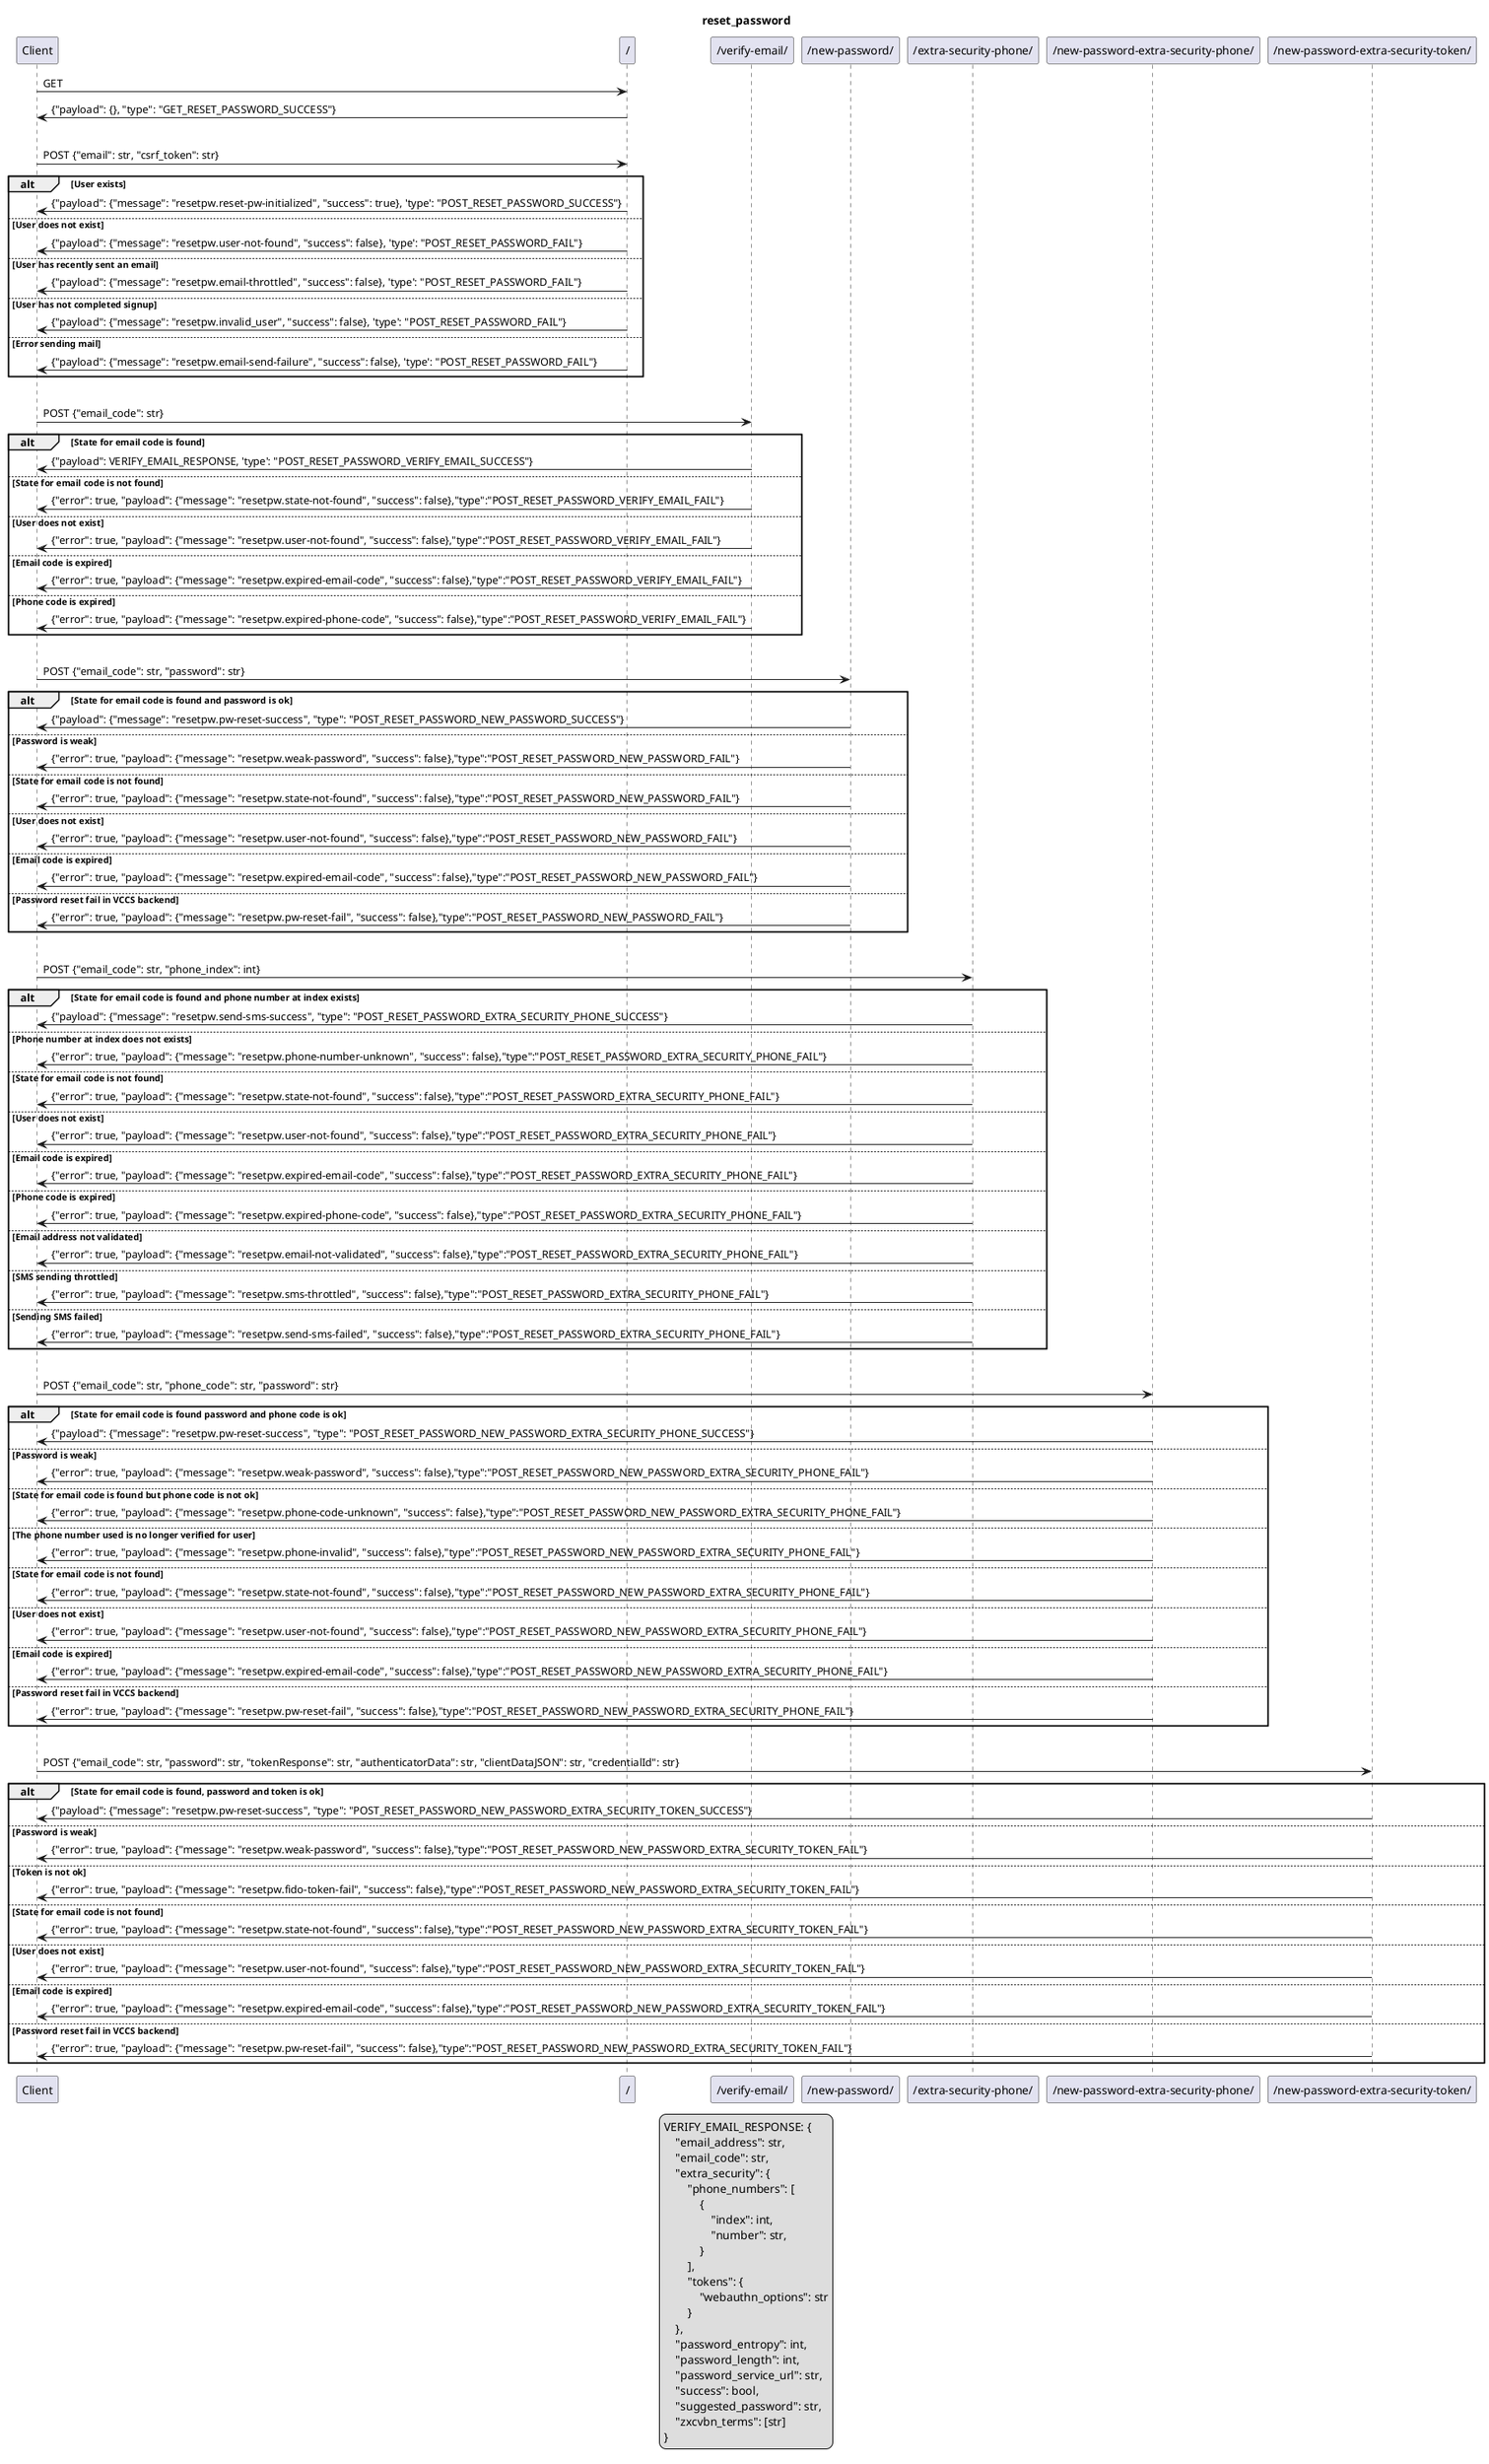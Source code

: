 @startuml
title reset_password

legend
    VERIFY_EMAIL_RESPONSE: {
        "email_address": str,
        "email_code": str,
        "extra_security": {
            "phone_numbers": [
                {
                    "index": int,
                    "number": str,
                }
            ],
            "tokens": {
                "webauthn_options": str
            }
        },
        "password_entropy": int,
        "password_length": int,
        "password_service_url": str,
        "success": bool,
        "suggested_password": str,
        "zxcvbn_terms": [str]
    }
end legend

Client->"/": GET
"/"->Client: {"payload": {}, "type": "GET_RESET_PASSWORD_SUCCESS"}
|||
Client->"/": POST {"email": str, "csrf_token": str}
alt User exists
"/"->Client: {"payload": {"message": "resetpw.reset-pw-initialized", "success": true}, 'type': "POST_RESET_PASSWORD_SUCCESS"}
else User does not exist
"/"->Client: {"payload": {"message": "resetpw.user-not-found", "success": false}, 'type': "POST_RESET_PASSWORD_FAIL"}
else User has recently sent an email
"/"->Client: {"payload": {"message": "resetpw.email-throttled", "success": false}, 'type': "POST_RESET_PASSWORD_FAIL"}
else User has not completed signup
"/"->Client: {"payload": {"message": "resetpw.invalid_user", "success": false}, 'type': "POST_RESET_PASSWORD_FAIL"}
else Error sending mail
"/"->Client: {"payload": {"message": "resetpw.email-send-failure", "success": false}, 'type': "POST_RESET_PASSWORD_FAIL"}
end
|||
Client->"/verify-email/": POST {"email_code": str}
alt State for email code is found
    "/verify-email/"->Client: {"payload": VERIFY_EMAIL_RESPONSE, 'type': "POST_RESET_PASSWORD_VERIFY_EMAIL_SUCCESS"}
else State for email code is not found
    "/verify-email/"->Client: {"error": true, "payload": {"message": "resetpw.state-not-found", "success": false},"type":"POST_RESET_PASSWORD_VERIFY_EMAIL_FAIL"}
else User does not exist
    "/verify-email/"->Client: {"error": true, "payload": {"message": "resetpw.user-not-found", "success": false},"type":"POST_RESET_PASSWORD_VERIFY_EMAIL_FAIL"}
else Email code is expired
    "/verify-email/"->Client: {"error": true, "payload": {"message": "resetpw.expired-email-code", "success": false},"type":"POST_RESET_PASSWORD_VERIFY_EMAIL_FAIL"}
else Phone code is expired
    "/verify-email/"->Client: {"error": true, "payload": {"message": "resetpw.expired-phone-code", "success": false},"type":"POST_RESET_PASSWORD_VERIFY_EMAIL_FAIL"}
end
|||
Client->"/new-password/": POST {"email_code": str, "password": str}
alt State for email code is found and password is ok
    "/new-password/"->Client: {"payload": {"message": "resetpw.pw-reset-success", "type": "POST_RESET_PASSWORD_NEW_PASSWORD_SUCCESS"}
else Password is weak
    "/new-password/"->Client: {"error": true, "payload": {"message": "resetpw.weak-password", "success": false},"type":"POST_RESET_PASSWORD_NEW_PASSWORD_FAIL"}
else State for email code is not found
    "/new-password/"->Client: {"error": true, "payload": {"message": "resetpw.state-not-found", "success": false},"type":"POST_RESET_PASSWORD_NEW_PASSWORD_FAIL"}
else User does not exist
    "/new-password/"->Client: {"error": true, "payload": {"message": "resetpw.user-not-found", "success": false},"type":"POST_RESET_PASSWORD_NEW_PASSWORD_FAIL"}
else Email code is expired
    "/new-password/"->Client: {"error": true, "payload": {"message": "resetpw.expired-email-code", "success": false},"type":"POST_RESET_PASSWORD_NEW_PASSWORD_FAIL"}
else Password reset fail in VCCS backend
    "/new-password/"->Client: {"error": true, "payload": {"message": "resetpw.pw-reset-fail", "success": false},"type":"POST_RESET_PASSWORD_NEW_PASSWORD_FAIL"}
end
|||
Client->"/extra-security-phone/": POST {"email_code": str, "phone_index": int}
alt State for email code is found and phone number at index exists
    "/extra-security-phone/"->Client: {"payload": {"message": "resetpw.send-sms-success", "type": "POST_RESET_PASSWORD_EXTRA_SECURITY_PHONE_SUCCESS"}
else Phone number at index does not exists
    "/extra-security-phone/"->Client: {"error": true, "payload": {"message": "resetpw.phone-number-unknown", "success": false},"type":"POST_RESET_PASSWORD_EXTRA_SECURITY_PHONE_FAIL"}
else State for email code is not found
    "/extra-security-phone/"->Client: {"error": true, "payload": {"message": "resetpw.state-not-found", "success": false},"type":"POST_RESET_PASSWORD_EXTRA_SECURITY_PHONE_FAIL"}
else User does not exist
    "/extra-security-phone/"->Client: {"error": true, "payload": {"message": "resetpw.user-not-found", "success": false},"type":"POST_RESET_PASSWORD_EXTRA_SECURITY_PHONE_FAIL"}
else Email code is expired
    "/extra-security-phone/"->Client: {"error": true, "payload": {"message": "resetpw.expired-email-code", "success": false},"type":"POST_RESET_PASSWORD_EXTRA_SECURITY_PHONE_FAIL"}
else Phone code is expired
    "/extra-security-phone/"->Client: {"error": true, "payload": {"message": "resetpw.expired-phone-code", "success": false},"type":"POST_RESET_PASSWORD_EXTRA_SECURITY_PHONE_FAIL"}
else Email address not validated
    "/extra-security-phone/"->Client: {"error": true, "payload": {"message": "resetpw.email-not-validated", "success": false},"type":"POST_RESET_PASSWORD_EXTRA_SECURITY_PHONE_FAIL"}
else SMS sending throttled
    "/extra-security-phone/"->Client: {"error": true, "payload": {"message": "resetpw.sms-throttled", "success": false},"type":"POST_RESET_PASSWORD_EXTRA_SECURITY_PHONE_FAIL"}
else Sending SMS failed
    "/extra-security-phone/"->Client: {"error": true, "payload": {"message": "resetpw.send-sms-failed", "success": false},"type":"POST_RESET_PASSWORD_EXTRA_SECURITY_PHONE_FAIL"}
end
|||
Client->"/new-password-extra-security-phone/": POST {"email_code": str, "phone_code": str, "password": str}
alt State for email code is found password and phone code is ok
    "/new-password-extra-security-phone/"->Client: {"payload": {"message": "resetpw.pw-reset-success", "type": "POST_RESET_PASSWORD_NEW_PASSWORD_EXTRA_SECURITY_PHONE_SUCCESS"}
else Password is weak
    "/new-password-extra-security-phone/"->Client: {"error": true, "payload": {"message": "resetpw.weak-password", "success": false},"type":"POST_RESET_PASSWORD_NEW_PASSWORD_EXTRA_SECURITY_PHONE_FAIL"}
else State for email code is found but phone code is not ok
    "/new-password-extra-security-phone/"->Client: {"error": true, "payload": {"message": "resetpw.phone-code-unknown", "success": false},"type":"POST_RESET_PASSWORD_NEW_PASSWORD_EXTRA_SECURITY_PHONE_FAIL"}
else The phone number used is no longer verified for user
    "/new-password-extra-security-phone/"->Client: {"error": true, "payload": {"message": "resetpw.phone-invalid", "success": false},"type":"POST_RESET_PASSWORD_NEW_PASSWORD_EXTRA_SECURITY_PHONE_FAIL"}
else State for email code is not found
    "/new-password-extra-security-phone/"->Client: {"error": true, "payload": {"message": "resetpw.state-not-found", "success": false},"type":"POST_RESET_PASSWORD_NEW_PASSWORD_EXTRA_SECURITY_PHONE_FAIL"}
else User does not exist
    "/new-password-extra-security-phone/"->Client: {"error": true, "payload": {"message": "resetpw.user-not-found", "success": false},"type":"POST_RESET_PASSWORD_NEW_PASSWORD_EXTRA_SECURITY_PHONE_FAIL"}
else Email code is expired
    "/new-password-extra-security-phone/"->Client: {"error": true, "payload": {"message": "resetpw.expired-email-code", "success": false},"type":"POST_RESET_PASSWORD_NEW_PASSWORD_EXTRA_SECURITY_PHONE_FAIL"}
else Password reset fail in VCCS backend
    "/new-password-extra-security-phone/"->Client: {"error": true, "payload": {"message": "resetpw.pw-reset-fail", "success": false},"type":"POST_RESET_PASSWORD_NEW_PASSWORD_EXTRA_SECURITY_PHONE_FAIL"}
end
|||
Client->"/new-password-extra-security-token/": POST {"email_code": str, "password": str, "tokenResponse": str, "authenticatorData": str, "clientDataJSON": str, "credentialId": str}
alt State for email code is found, password and token is ok
    "/new-password-extra-security-token/"->Client: {"payload": {"message": "resetpw.pw-reset-success", "type": "POST_RESET_PASSWORD_NEW_PASSWORD_EXTRA_SECURITY_TOKEN_SUCCESS"}
else Password is weak
    "/new-password-extra-security-token/"->Client: {"error": true, "payload": {"message": "resetpw.weak-password", "success": false},"type":"POST_RESET_PASSWORD_NEW_PASSWORD_EXTRA_SECURITY_TOKEN_FAIL"}
else Token is not ok
    "/new-password-extra-security-token/"->Client: {"error": true, "payload": {"message": "resetpw.fido-token-fail", "success": false},"type":"POST_RESET_PASSWORD_NEW_PASSWORD_EXTRA_SECURITY_TOKEN_FAIL"}
else State for email code is not found
    "/new-password-extra-security-token/"->Client: {"error": true, "payload": {"message": "resetpw.state-not-found", "success": false},"type":"POST_RESET_PASSWORD_NEW_PASSWORD_EXTRA_SECURITY_TOKEN_FAIL"}
else User does not exist
    "/new-password-extra-security-token/"->Client: {"error": true, "payload": {"message": "resetpw.user-not-found", "success": false},"type":"POST_RESET_PASSWORD_NEW_PASSWORD_EXTRA_SECURITY_TOKEN_FAIL"}
else Email code is expired
    "/new-password-extra-security-token/"->Client: {"error": true, "payload": {"message": "resetpw.expired-email-code", "success": false},"type":"POST_RESET_PASSWORD_NEW_PASSWORD_EXTRA_SECURITY_TOKEN_FAIL"}
else Password reset fail in VCCS backend
    "/new-password-extra-security-token/"->Client: {"error": true, "payload": {"message": "resetpw.pw-reset-fail", "success": false},"type":"POST_RESET_PASSWORD_NEW_PASSWORD_EXTRA_SECURITY_TOKEN_FAIL"}
end
@enduml
